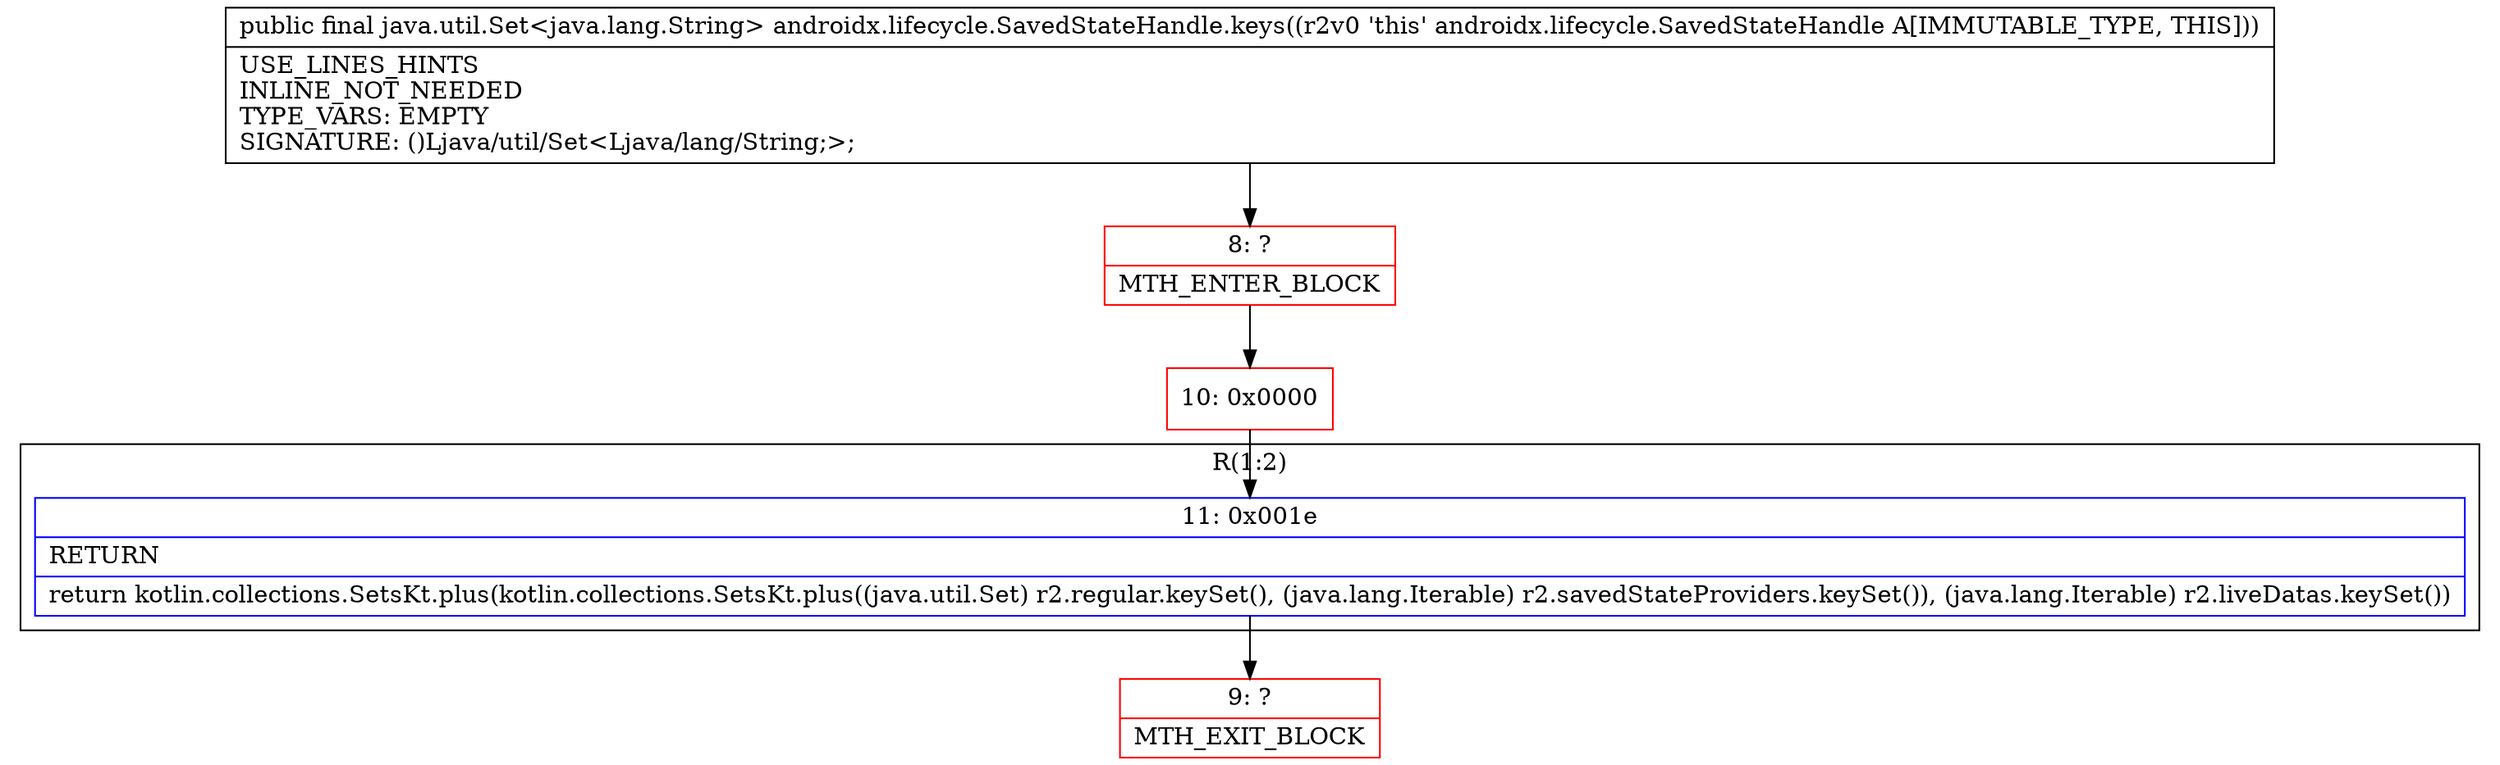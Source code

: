 digraph "CFG forandroidx.lifecycle.SavedStateHandle.keys()Ljava\/util\/Set;" {
subgraph cluster_Region_563343506 {
label = "R(1:2)";
node [shape=record,color=blue];
Node_11 [shape=record,label="{11\:\ 0x001e|RETURN\l|return kotlin.collections.SetsKt.plus(kotlin.collections.SetsKt.plus((java.util.Set) r2.regular.keySet(), (java.lang.Iterable) r2.savedStateProviders.keySet()), (java.lang.Iterable) r2.liveDatas.keySet())\l}"];
}
Node_8 [shape=record,color=red,label="{8\:\ ?|MTH_ENTER_BLOCK\l}"];
Node_10 [shape=record,color=red,label="{10\:\ 0x0000}"];
Node_9 [shape=record,color=red,label="{9\:\ ?|MTH_EXIT_BLOCK\l}"];
MethodNode[shape=record,label="{public final java.util.Set\<java.lang.String\> androidx.lifecycle.SavedStateHandle.keys((r2v0 'this' androidx.lifecycle.SavedStateHandle A[IMMUTABLE_TYPE, THIS]))  | USE_LINES_HINTS\lINLINE_NOT_NEEDED\lTYPE_VARS: EMPTY\lSIGNATURE: ()Ljava\/util\/Set\<Ljava\/lang\/String;\>;\l}"];
MethodNode -> Node_8;Node_11 -> Node_9;
Node_8 -> Node_10;
Node_10 -> Node_11;
}

